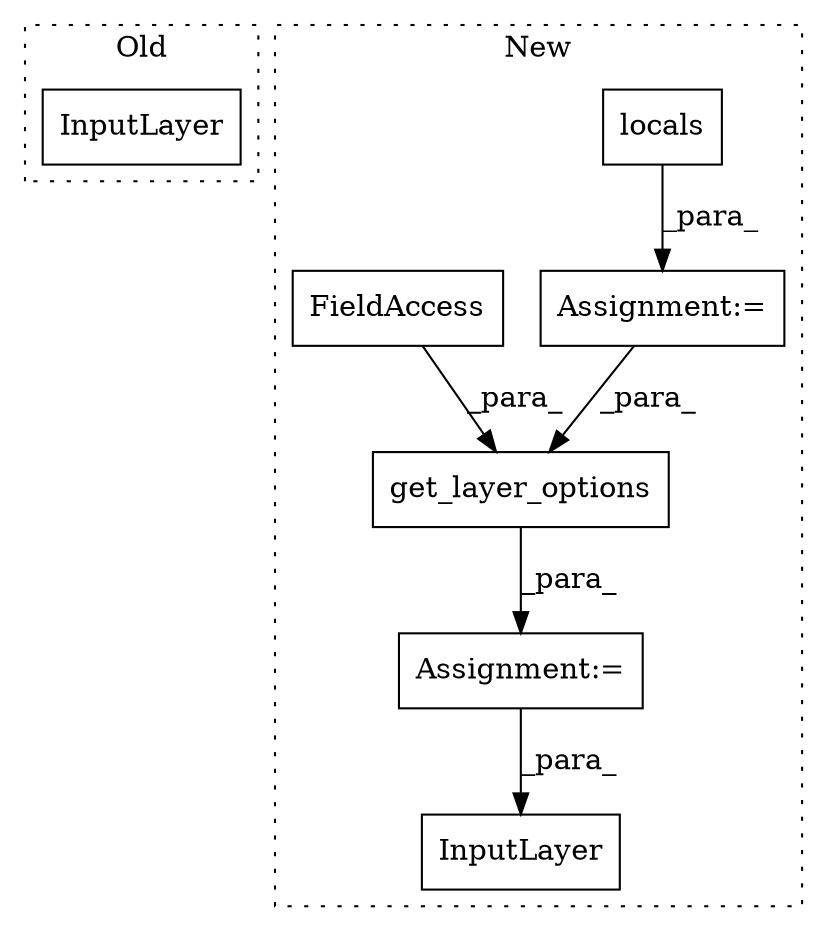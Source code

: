 digraph G {
subgraph cluster0 {
1 [label="InputLayer" a="32" s="13957,14045" l="11,1" shape="box"];
label = "Old";
style="dotted";
}
subgraph cluster1 {
2 [label="locals" a="32" s="14653" l="8" shape="box"];
3 [label="get_layer_options" a="32" s="14724,14772" l="18,1" shape="box"];
4 [label="InputLayer" a="32" s="14789,14816" l="11,1" shape="box"];
5 [label="FieldAccess" a="22" s="14742" l="19" shape="box"];
6 [label="Assignment:=" a="7" s="14723" l="1" shape="box"];
7 [label="Assignment:=" a="7" s="14652" l="1" shape="box"];
label = "New";
style="dotted";
}
2 -> 7 [label="_para_"];
3 -> 6 [label="_para_"];
5 -> 3 [label="_para_"];
6 -> 4 [label="_para_"];
7 -> 3 [label="_para_"];
}